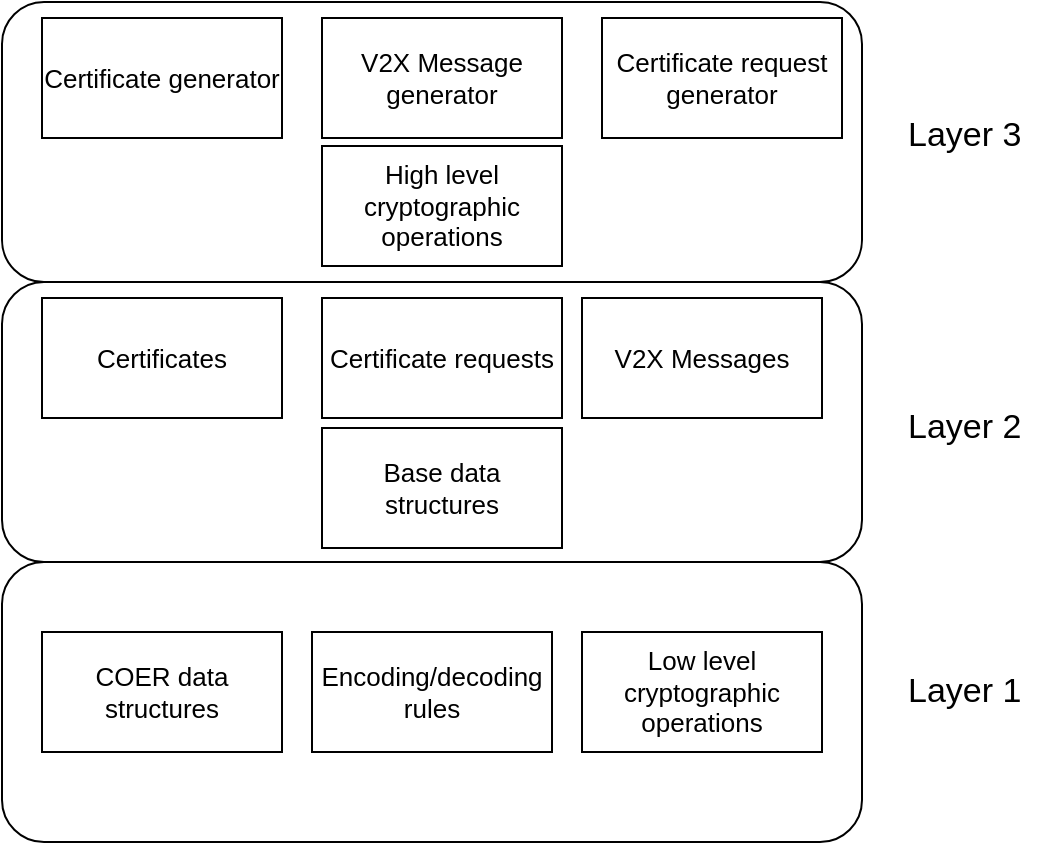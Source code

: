 <mxfile version="10.8.0" type="device"><diagram name="Page-1" id="5f0bae14-7c28-e335-631c-24af17079c00"><mxGraphModel dx="1010" dy="577" grid="1" gridSize="10" guides="1" tooltips="1" connect="1" arrows="1" fold="1" page="1" pageScale="1" pageWidth="1100" pageHeight="850" background="#ffffff" math="0" shadow="0"><root><mxCell id="0"/><mxCell id="1" parent="0"/><mxCell id="TsTjs35e1ZXjuICzBMke-1" value="" style="rounded=1;whiteSpace=wrap;html=1;" vertex="1" parent="1"><mxGeometry x="280" y="330" width="430" height="140" as="geometry"/></mxCell><mxCell id="TsTjs35e1ZXjuICzBMke-12" value="&lt;div style=&quot;font-size: 13px&quot;&gt;&lt;font style=&quot;font-size: 13px&quot;&gt;COER data&lt;/font&gt;&lt;/div&gt;&lt;div style=&quot;font-size: 13px&quot;&gt;&lt;font style=&quot;font-size: 13px&quot;&gt;structures&lt;/font&gt;&lt;/div&gt;" style="rounded=0;whiteSpace=wrap;html=1;" vertex="1" parent="1"><mxGeometry x="300" y="365" width="120" height="60" as="geometry"/></mxCell><mxCell id="TsTjs35e1ZXjuICzBMke-13" value="&lt;div style=&quot;font-size: 13px&quot;&gt;&lt;font style=&quot;font-size: 13px&quot;&gt;Encoding/decoding &lt;br&gt;&lt;/font&gt;&lt;/div&gt;&lt;div style=&quot;font-size: 13px&quot;&gt;&lt;font style=&quot;font-size: 13px&quot;&gt;rules&lt;br&gt;&lt;/font&gt;&lt;/div&gt;" style="rounded=0;whiteSpace=wrap;html=1;" vertex="1" parent="1"><mxGeometry x="435" y="365" width="120" height="60" as="geometry"/></mxCell><mxCell id="TsTjs35e1ZXjuICzBMke-14" value="&lt;div style=&quot;font-size: 13px&quot;&gt;&lt;font style=&quot;font-size: 13px&quot;&gt;Low level&lt;/font&gt;&lt;/div&gt;&lt;div style=&quot;font-size: 13px&quot;&gt;&lt;font style=&quot;font-size: 13px&quot;&gt;cryptographic&lt;/font&gt;&lt;/div&gt;&lt;div style=&quot;font-size: 13px&quot;&gt;&lt;font style=&quot;font-size: 13px&quot;&gt;operations&lt;br&gt;&lt;/font&gt;&lt;/div&gt;" style="rounded=0;whiteSpace=wrap;html=1;" vertex="1" parent="1"><mxGeometry x="570" y="365" width="120" height="60" as="geometry"/></mxCell><mxCell id="TsTjs35e1ZXjuICzBMke-19" value="" style="rounded=1;whiteSpace=wrap;html=1;" vertex="1" parent="1"><mxGeometry x="280" y="190" width="430" height="140" as="geometry"/></mxCell><mxCell id="TsTjs35e1ZXjuICzBMke-20" value="&lt;font style=&quot;font-size: 13px&quot;&gt;Certificates&lt;/font&gt;" style="rounded=0;whiteSpace=wrap;html=1;" vertex="1" parent="1"><mxGeometry x="300" y="198" width="120" height="60" as="geometry"/></mxCell><mxCell id="TsTjs35e1ZXjuICzBMke-21" value="&lt;font style=&quot;font-size: 13px&quot;&gt;Certificate requests&lt;/font&gt;" style="rounded=0;whiteSpace=wrap;html=1;" vertex="1" parent="1"><mxGeometry x="440" y="198" width="120" height="60" as="geometry"/></mxCell><mxCell id="TsTjs35e1ZXjuICzBMke-22" value="&lt;font style=&quot;font-size: 13px&quot;&gt;V2X Messages&lt;/font&gt;" style="rounded=0;whiteSpace=wrap;html=1;" vertex="1" parent="1"><mxGeometry x="570" y="198" width="120" height="60" as="geometry"/></mxCell><mxCell id="TsTjs35e1ZXjuICzBMke-27" value="" style="rounded=1;whiteSpace=wrap;html=1;" vertex="1" parent="1"><mxGeometry x="280" y="50" width="430" height="140" as="geometry"/></mxCell><mxCell id="TsTjs35e1ZXjuICzBMke-28" value="&lt;font style=&quot;font-size: 13px&quot;&gt;Certificate generator&lt;/font&gt;" style="rounded=0;whiteSpace=wrap;html=1;" vertex="1" parent="1"><mxGeometry x="300" y="58" width="120" height="60" as="geometry"/></mxCell><mxCell id="TsTjs35e1ZXjuICzBMke-29" value="&lt;font style=&quot;font-size: 13px&quot;&gt;V2X Message generator&lt;/font&gt;" style="rounded=0;whiteSpace=wrap;html=1;" vertex="1" parent="1"><mxGeometry x="440" y="58" width="120" height="60" as="geometry"/></mxCell><mxCell id="TsTjs35e1ZXjuICzBMke-30" value="&lt;div style=&quot;font-size: 13px&quot;&gt;&lt;font style=&quot;font-size: 13px&quot;&gt;High level&lt;/font&gt;&lt;/div&gt;&lt;div style=&quot;font-size: 13px&quot;&gt;&lt;font style=&quot;font-size: 13px&quot;&gt;cryptographic&lt;/font&gt;&lt;/div&gt;&lt;div style=&quot;font-size: 13px&quot;&gt;&lt;font style=&quot;font-size: 13px&quot;&gt;operations&lt;br&gt;&lt;/font&gt;&lt;/div&gt;" style="rounded=0;whiteSpace=wrap;html=1;" vertex="1" parent="1"><mxGeometry x="440" y="122" width="120" height="60" as="geometry"/></mxCell><mxCell id="TsTjs35e1ZXjuICzBMke-31" value="&lt;div style=&quot;font-size: 13px&quot;&gt;&lt;font style=&quot;font-size: 13px&quot;&gt;Certificate request&lt;/font&gt;&lt;/div&gt;&lt;div style=&quot;font-size: 13px&quot;&gt;&lt;font style=&quot;font-size: 13px&quot;&gt;generator&lt;br&gt;&lt;/font&gt;&lt;/div&gt;" style="rounded=0;whiteSpace=wrap;html=1;" vertex="1" parent="1"><mxGeometry x="580" y="58" width="120" height="60" as="geometry"/></mxCell><mxCell id="TsTjs35e1ZXjuICzBMke-32" value="&lt;div style=&quot;font-size: 13px&quot;&gt;&lt;font style=&quot;font-size: 13px&quot;&gt;Base data&lt;/font&gt;&lt;/div&gt;&lt;div style=&quot;font-size: 13px&quot;&gt;&lt;font style=&quot;font-size: 13px&quot;&gt;structures&lt;/font&gt;&lt;/div&gt;" style="rounded=0;whiteSpace=wrap;html=1;" vertex="1" parent="1"><mxGeometry x="440" y="263" width="120" height="60" as="geometry"/></mxCell><mxCell id="TsTjs35e1ZXjuICzBMke-33" value="&lt;font style=&quot;font-size: 17px&quot;&gt;Layer 1&lt;/font&gt;" style="text;html=1;resizable=0;points=[];autosize=1;align=left;verticalAlign=top;spacingTop=-4;" vertex="1" parent="1"><mxGeometry x="731" y="382" width="70" height="20" as="geometry"/></mxCell><mxCell id="TsTjs35e1ZXjuICzBMke-35" value="&lt;font style=&quot;font-size: 17px&quot;&gt;Layer 2&lt;br&gt;&lt;/font&gt;" style="text;html=1;resizable=0;points=[];autosize=1;align=left;verticalAlign=top;spacingTop=-4;" vertex="1" parent="1"><mxGeometry x="731" y="250" width="70" height="20" as="geometry"/></mxCell><mxCell id="TsTjs35e1ZXjuICzBMke-37" value="&lt;font style=&quot;font-size: 17px&quot;&gt;Layer 3&lt;br&gt;&lt;/font&gt;" style="text;html=1;resizable=0;points=[];autosize=1;align=left;verticalAlign=top;spacingTop=-4;" vertex="1" parent="1"><mxGeometry x="731" y="104" width="70" height="20" as="geometry"/></mxCell></root></mxGraphModel></diagram></mxfile>